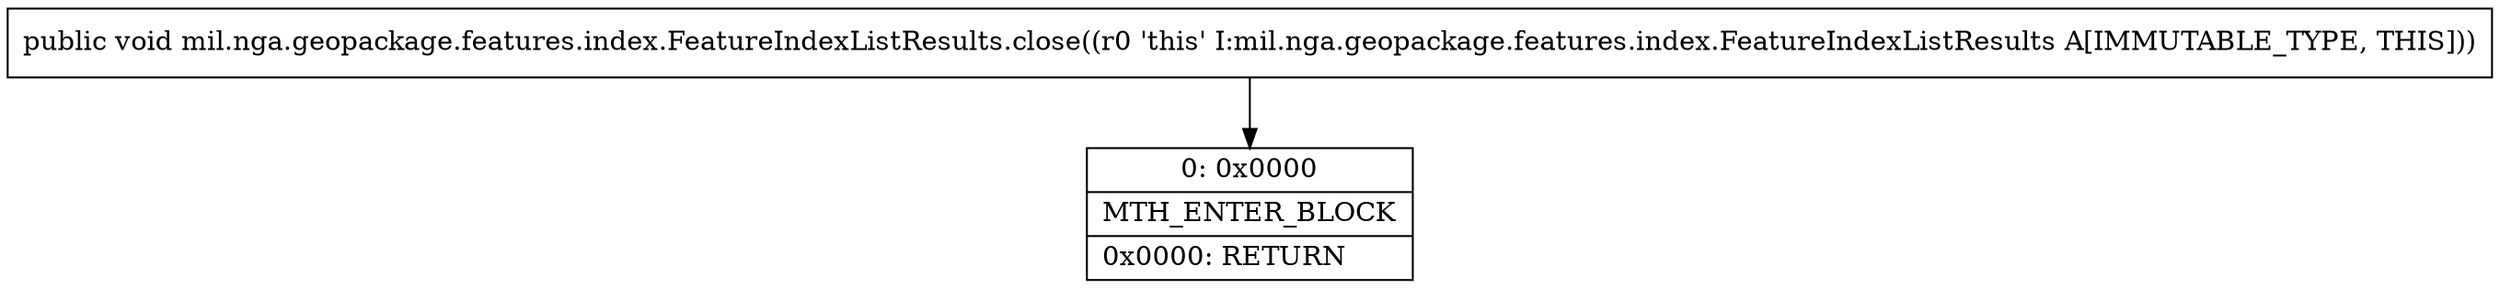 digraph "CFG formil.nga.geopackage.features.index.FeatureIndexListResults.close()V" {
Node_0 [shape=record,label="{0\:\ 0x0000|MTH_ENTER_BLOCK\l|0x0000: RETURN   \l}"];
MethodNode[shape=record,label="{public void mil.nga.geopackage.features.index.FeatureIndexListResults.close((r0 'this' I:mil.nga.geopackage.features.index.FeatureIndexListResults A[IMMUTABLE_TYPE, THIS])) }"];
MethodNode -> Node_0;
}

